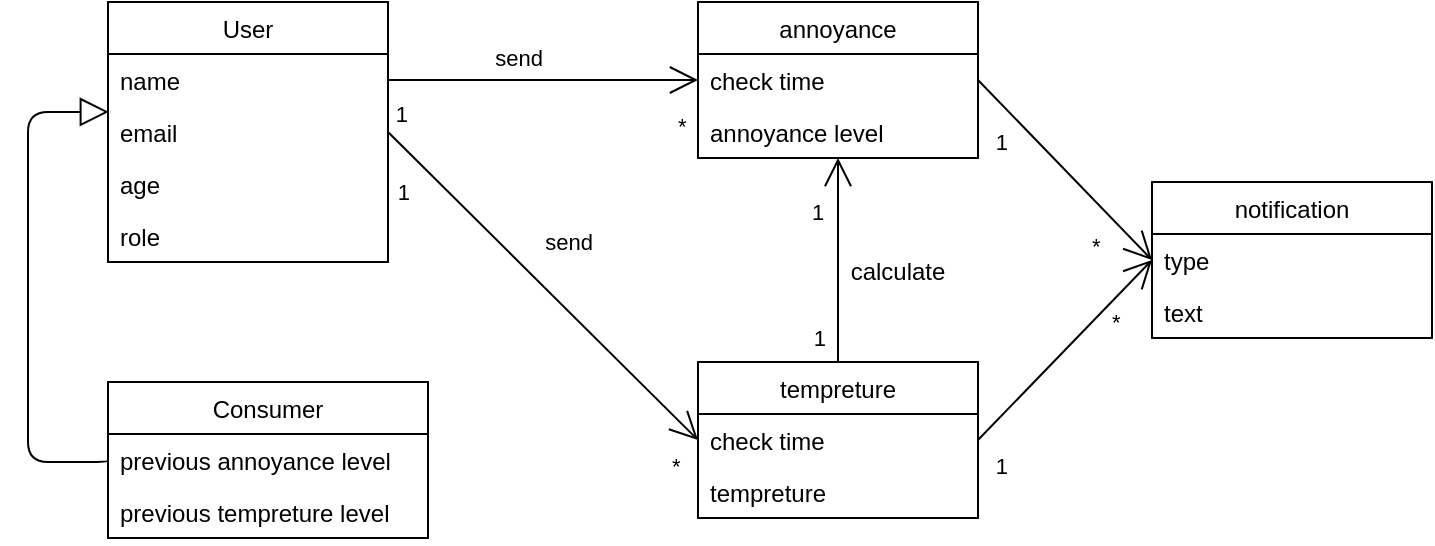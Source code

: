 <mxfile version="22.0.4" type="device">
  <diagram id="mCyr1kptdM3YggUfpTlr" name="Page-1">
    <mxGraphModel dx="1330" dy="1906" grid="1" gridSize="10" guides="1" tooltips="1" connect="1" arrows="1" fold="1" page="1" pageScale="1" pageWidth="850" pageHeight="1100" math="0" shadow="0">
      <root>
        <mxCell id="0" />
        <mxCell id="1" parent="0" />
        <mxCell id="RMtQjLJvcsIaxz_irh20-2" value="User" style="swimlane;fontStyle=0;childLayout=stackLayout;horizontal=1;startSize=26;fillColor=none;horizontalStack=0;resizeParent=1;resizeParentMax=0;resizeLast=0;collapsible=1;marginBottom=0;" parent="1" vertex="1">
          <mxGeometry x="280" y="-970" width="140" height="130" as="geometry">
            <mxRectangle x="280" y="-970" width="70" height="30" as="alternateBounds" />
          </mxGeometry>
        </mxCell>
        <mxCell id="RMtQjLJvcsIaxz_irh20-3" value="name" style="text;strokeColor=none;fillColor=none;align=left;verticalAlign=top;spacingLeft=4;spacingRight=4;overflow=hidden;rotatable=0;points=[[0,0.5],[1,0.5]];portConstraint=eastwest;" parent="RMtQjLJvcsIaxz_irh20-2" vertex="1">
          <mxGeometry y="26" width="140" height="26" as="geometry" />
        </mxCell>
        <mxCell id="RMtQjLJvcsIaxz_irh20-4" value="email" style="text;strokeColor=none;fillColor=none;align=left;verticalAlign=top;spacingLeft=4;spacingRight=4;overflow=hidden;rotatable=0;points=[[0,0.5],[1,0.5]];portConstraint=eastwest;" parent="RMtQjLJvcsIaxz_irh20-2" vertex="1">
          <mxGeometry y="52" width="140" height="26" as="geometry" />
        </mxCell>
        <mxCell id="RMtQjLJvcsIaxz_irh20-5" value="age" style="text;strokeColor=none;fillColor=none;align=left;verticalAlign=top;spacingLeft=4;spacingRight=4;overflow=hidden;rotatable=0;points=[[0,0.5],[1,0.5]];portConstraint=eastwest;" parent="RMtQjLJvcsIaxz_irh20-2" vertex="1">
          <mxGeometry y="78" width="140" height="26" as="geometry" />
        </mxCell>
        <mxCell id="RMtQjLJvcsIaxz_irh20-6" value="role" style="text;strokeColor=none;fillColor=none;align=left;verticalAlign=top;spacingLeft=4;spacingRight=4;overflow=hidden;rotatable=0;points=[[0,0.5],[1,0.5]];portConstraint=eastwest;" parent="RMtQjLJvcsIaxz_irh20-2" vertex="1">
          <mxGeometry y="104" width="140" height="26" as="geometry" />
        </mxCell>
        <mxCell id="RMtQjLJvcsIaxz_irh20-8" value="annoyance" style="swimlane;fontStyle=0;childLayout=stackLayout;horizontal=1;startSize=26;fillColor=none;horizontalStack=0;resizeParent=1;resizeParentMax=0;resizeLast=0;collapsible=1;marginBottom=0;" parent="1" vertex="1">
          <mxGeometry x="575" y="-970" width="140" height="78" as="geometry">
            <mxRectangle x="520" y="-940" width="100" height="30" as="alternateBounds" />
          </mxGeometry>
        </mxCell>
        <mxCell id="RMtQjLJvcsIaxz_irh20-9" value="check time" style="text;strokeColor=none;fillColor=none;align=left;verticalAlign=top;spacingLeft=4;spacingRight=4;overflow=hidden;rotatable=0;points=[[0,0.5],[1,0.5]];portConstraint=eastwest;" parent="RMtQjLJvcsIaxz_irh20-8" vertex="1">
          <mxGeometry y="26" width="140" height="26" as="geometry" />
        </mxCell>
        <mxCell id="on-PZeMUi1xkSiczZd_k-5" value="annoyance level" style="text;strokeColor=none;fillColor=none;align=left;verticalAlign=top;spacingLeft=4;spacingRight=4;overflow=hidden;rotatable=0;points=[[0,0.5],[1,0.5]];portConstraint=eastwest;" vertex="1" parent="RMtQjLJvcsIaxz_irh20-8">
          <mxGeometry y="52" width="140" height="26" as="geometry" />
        </mxCell>
        <mxCell id="RMtQjLJvcsIaxz_irh20-15" value="Consumer" style="swimlane;fontStyle=0;childLayout=stackLayout;horizontal=1;startSize=26;fillColor=none;horizontalStack=0;resizeParent=1;resizeParentMax=0;resizeLast=0;collapsible=1;marginBottom=0;" parent="1" vertex="1">
          <mxGeometry x="280" y="-780" width="160" height="78" as="geometry" />
        </mxCell>
        <mxCell id="on-PZeMUi1xkSiczZd_k-28" value="previous annoyance level" style="text;strokeColor=none;fillColor=none;align=left;verticalAlign=top;spacingLeft=4;spacingRight=4;overflow=hidden;rotatable=0;points=[[0,0.5],[1,0.5]];portConstraint=eastwest;" vertex="1" parent="RMtQjLJvcsIaxz_irh20-15">
          <mxGeometry y="26" width="160" height="26" as="geometry" />
        </mxCell>
        <mxCell id="on-PZeMUi1xkSiczZd_k-29" value="previous tempreture level" style="text;strokeColor=none;fillColor=none;align=left;verticalAlign=top;spacingLeft=4;spacingRight=4;overflow=hidden;rotatable=0;points=[[0,0.5],[1,0.5]];portConstraint=eastwest;" vertex="1" parent="RMtQjLJvcsIaxz_irh20-15">
          <mxGeometry y="52" width="160" height="26" as="geometry" />
        </mxCell>
        <mxCell id="RMtQjLJvcsIaxz_irh20-18" value="" style="endArrow=none;html=1;startSize=12;startArrow=block;startFill=0;exitX=0.003;exitY=0.115;exitDx=0;exitDy=0;exitPerimeter=0;edgeStyle=orthogonalEdgeStyle;entryX=0;entryY=0.5;entryDx=0;entryDy=0;" parent="1" source="RMtQjLJvcsIaxz_irh20-4" target="RMtQjLJvcsIaxz_irh20-15" edge="1">
          <mxGeometry relative="1" as="geometry">
            <mxPoint x="200" y="-840" as="sourcePoint" />
            <mxPoint x="240" y="-680" as="targetPoint" />
            <Array as="points">
              <mxPoint x="240" y="-915" />
              <mxPoint x="240" y="-740" />
            </Array>
          </mxGeometry>
        </mxCell>
        <mxCell id="RMtQjLJvcsIaxz_irh20-26" value="" style="endArrow=none;html=1;startSize=12;startArrow=open;startFill=0;entryX=1;entryY=0.5;entryDx=0;entryDy=0;exitX=0;exitY=0.5;exitDx=0;exitDy=0;" parent="1" source="RMtQjLJvcsIaxz_irh20-9" target="RMtQjLJvcsIaxz_irh20-3" edge="1">
          <mxGeometry relative="1" as="geometry">
            <mxPoint x="460.42" y="-960" as="sourcePoint" />
            <mxPoint x="460" y="-758.99" as="targetPoint" />
          </mxGeometry>
        </mxCell>
        <mxCell id="RMtQjLJvcsIaxz_irh20-27" value="*" style="edgeLabel;resizable=0;html=1;align=left;verticalAlign=bottom;" parent="RMtQjLJvcsIaxz_irh20-26" connectable="0" vertex="1">
          <mxGeometry x="-1" relative="1" as="geometry">
            <mxPoint x="-12" y="31" as="offset" />
          </mxGeometry>
        </mxCell>
        <mxCell id="RMtQjLJvcsIaxz_irh20-28" value="1" style="edgeLabel;resizable=0;html=1;align=right;verticalAlign=bottom;" parent="RMtQjLJvcsIaxz_irh20-26" connectable="0" vertex="1">
          <mxGeometry x="1" relative="1" as="geometry">
            <mxPoint x="10" y="25" as="offset" />
          </mxGeometry>
        </mxCell>
        <mxCell id="RMtQjLJvcsIaxz_irh20-30" value="send" style="edgeLabel;html=1;align=center;verticalAlign=middle;resizable=0;points=[];" parent="RMtQjLJvcsIaxz_irh20-26" vertex="1" connectable="0">
          <mxGeometry x="0.17" y="2" relative="1" as="geometry">
            <mxPoint y="-13" as="offset" />
          </mxGeometry>
        </mxCell>
        <mxCell id="on-PZeMUi1xkSiczZd_k-21" value="tempreture" style="swimlane;fontStyle=0;childLayout=stackLayout;horizontal=1;startSize=26;fillColor=none;horizontalStack=0;resizeParent=1;resizeParentMax=0;resizeLast=0;collapsible=1;marginBottom=0;" vertex="1" parent="1">
          <mxGeometry x="575" y="-790" width="140" height="78" as="geometry">
            <mxRectangle x="520" y="-940" width="100" height="30" as="alternateBounds" />
          </mxGeometry>
        </mxCell>
        <mxCell id="on-PZeMUi1xkSiczZd_k-22" value="check time" style="text;strokeColor=none;fillColor=none;align=left;verticalAlign=top;spacingLeft=4;spacingRight=4;overflow=hidden;rotatable=0;points=[[0,0.5],[1,0.5]];portConstraint=eastwest;" vertex="1" parent="on-PZeMUi1xkSiczZd_k-21">
          <mxGeometry y="26" width="140" height="26" as="geometry" />
        </mxCell>
        <mxCell id="on-PZeMUi1xkSiczZd_k-23" value="tempreture" style="text;strokeColor=none;fillColor=none;align=left;verticalAlign=top;spacingLeft=4;spacingRight=4;overflow=hidden;rotatable=0;points=[[0,0.5],[1,0.5]];portConstraint=eastwest;" vertex="1" parent="on-PZeMUi1xkSiczZd_k-21">
          <mxGeometry y="52" width="140" height="26" as="geometry" />
        </mxCell>
        <mxCell id="on-PZeMUi1xkSiczZd_k-36" value="send" style="edgeLabel;html=1;align=center;verticalAlign=middle;resizable=0;points=[];" vertex="1" connectable="0" parent="1">
          <mxGeometry x="510" y="-850" as="geometry" />
        </mxCell>
        <mxCell id="on-PZeMUi1xkSiczZd_k-38" value="" style="endArrow=none;html=1;startSize=12;startArrow=open;startFill=0;entryX=0.5;entryY=0;entryDx=0;entryDy=0;" edge="1" parent="1" source="on-PZeMUi1xkSiczZd_k-5" target="on-PZeMUi1xkSiczZd_k-21">
          <mxGeometry relative="1" as="geometry">
            <mxPoint x="585" y="-921" as="sourcePoint" />
            <mxPoint x="485" y="-921" as="targetPoint" />
          </mxGeometry>
        </mxCell>
        <mxCell id="on-PZeMUi1xkSiczZd_k-39" value="1" style="edgeLabel;resizable=0;html=1;align=left;verticalAlign=bottom;" connectable="0" vertex="1" parent="on-PZeMUi1xkSiczZd_k-38">
          <mxGeometry x="-1" relative="1" as="geometry">
            <mxPoint x="-15" y="35" as="offset" />
          </mxGeometry>
        </mxCell>
        <mxCell id="on-PZeMUi1xkSiczZd_k-40" value="1" style="edgeLabel;resizable=0;html=1;align=right;verticalAlign=bottom;" connectable="0" vertex="1" parent="on-PZeMUi1xkSiczZd_k-38">
          <mxGeometry x="1" relative="1" as="geometry">
            <mxPoint x="-6" y="-4" as="offset" />
          </mxGeometry>
        </mxCell>
        <mxCell id="on-PZeMUi1xkSiczZd_k-42" value="calculate" style="text;html=1;strokeColor=none;fillColor=none;align=center;verticalAlign=middle;whiteSpace=wrap;rounded=0;" vertex="1" parent="1">
          <mxGeometry x="645" y="-850" width="60" height="30" as="geometry" />
        </mxCell>
        <mxCell id="on-PZeMUi1xkSiczZd_k-46" value="" style="endArrow=none;html=1;startSize=12;startArrow=open;startFill=0;entryX=1;entryY=0.5;entryDx=0;entryDy=0;exitX=0;exitY=0.5;exitDx=0;exitDy=0;" edge="1" parent="1" source="on-PZeMUi1xkSiczZd_k-22" target="RMtQjLJvcsIaxz_irh20-4">
          <mxGeometry relative="1" as="geometry">
            <mxPoint x="600" y="-882" as="sourcePoint" />
            <mxPoint x="600" y="-780" as="targetPoint" />
          </mxGeometry>
        </mxCell>
        <mxCell id="on-PZeMUi1xkSiczZd_k-47" value="*" style="edgeLabel;resizable=0;html=1;align=left;verticalAlign=bottom;" connectable="0" vertex="1" parent="on-PZeMUi1xkSiczZd_k-46">
          <mxGeometry x="-1" relative="1" as="geometry">
            <mxPoint x="-15" y="21" as="offset" />
          </mxGeometry>
        </mxCell>
        <mxCell id="on-PZeMUi1xkSiczZd_k-48" value="1" style="edgeLabel;resizable=0;html=1;align=right;verticalAlign=bottom;" connectable="0" vertex="1" parent="on-PZeMUi1xkSiczZd_k-46">
          <mxGeometry x="1" relative="1" as="geometry">
            <mxPoint x="12" y="39" as="offset" />
          </mxGeometry>
        </mxCell>
        <mxCell id="on-PZeMUi1xkSiczZd_k-66" value="notification" style="swimlane;fontStyle=0;childLayout=stackLayout;horizontal=1;startSize=26;fillColor=none;horizontalStack=0;resizeParent=1;resizeParentMax=0;resizeLast=0;collapsible=1;marginBottom=0;" vertex="1" parent="1">
          <mxGeometry x="802" y="-880" width="140" height="78" as="geometry">
            <mxRectangle x="520" y="-940" width="100" height="30" as="alternateBounds" />
          </mxGeometry>
        </mxCell>
        <mxCell id="on-PZeMUi1xkSiczZd_k-67" value="type" style="text;strokeColor=none;fillColor=none;align=left;verticalAlign=top;spacingLeft=4;spacingRight=4;overflow=hidden;rotatable=0;points=[[0,0.5],[1,0.5]];portConstraint=eastwest;" vertex="1" parent="on-PZeMUi1xkSiczZd_k-66">
          <mxGeometry y="26" width="140" height="26" as="geometry" />
        </mxCell>
        <mxCell id="on-PZeMUi1xkSiczZd_k-68" value="text" style="text;strokeColor=none;fillColor=none;align=left;verticalAlign=top;spacingLeft=4;spacingRight=4;overflow=hidden;rotatable=0;points=[[0,0.5],[1,0.5]];portConstraint=eastwest;" vertex="1" parent="on-PZeMUi1xkSiczZd_k-66">
          <mxGeometry y="52" width="140" height="26" as="geometry" />
        </mxCell>
        <mxCell id="on-PZeMUi1xkSiczZd_k-71" value="" style="endArrow=none;html=1;startSize=12;startArrow=open;startFill=0;entryX=1;entryY=0.5;entryDx=0;entryDy=0;exitX=0;exitY=0.5;exitDx=0;exitDy=0;" edge="1" parent="1" source="on-PZeMUi1xkSiczZd_k-67" target="RMtQjLJvcsIaxz_irh20-9">
          <mxGeometry relative="1" as="geometry">
            <mxPoint x="875" y="-776" as="sourcePoint" />
            <mxPoint x="720" y="-930" as="targetPoint" />
          </mxGeometry>
        </mxCell>
        <mxCell id="on-PZeMUi1xkSiczZd_k-75" value="*" style="edgeLabel;resizable=0;html=1;align=left;verticalAlign=bottom;" connectable="0" vertex="1" parent="1">
          <mxGeometry x="770" y="-840" as="geometry" />
        </mxCell>
        <mxCell id="on-PZeMUi1xkSiczZd_k-76" value="" style="endArrow=none;html=1;startSize=12;startArrow=open;startFill=0;entryX=1;entryY=0.5;entryDx=0;entryDy=0;exitX=0;exitY=0.5;exitDx=0;exitDy=0;" edge="1" parent="1" source="on-PZeMUi1xkSiczZd_k-67" target="on-PZeMUi1xkSiczZd_k-22">
          <mxGeometry relative="1" as="geometry">
            <mxPoint x="812" y="-831" as="sourcePoint" />
            <mxPoint x="725" y="-921" as="targetPoint" />
          </mxGeometry>
        </mxCell>
        <mxCell id="on-PZeMUi1xkSiczZd_k-80" value="*" style="edgeLabel;resizable=0;html=1;align=left;verticalAlign=bottom;" connectable="0" vertex="1" parent="1">
          <mxGeometry x="780" y="-802" as="geometry" />
        </mxCell>
        <mxCell id="on-PZeMUi1xkSiczZd_k-81" value="1" style="edgeLabel;resizable=0;html=1;align=right;verticalAlign=bottom;" connectable="0" vertex="1" parent="1">
          <mxGeometry x="730" y="-730" as="geometry" />
        </mxCell>
        <mxCell id="on-PZeMUi1xkSiczZd_k-84" value="1" style="edgeLabel;resizable=0;html=1;align=right;verticalAlign=bottom;" connectable="0" vertex="1" parent="1">
          <mxGeometry x="730" y="-892" as="geometry" />
        </mxCell>
      </root>
    </mxGraphModel>
  </diagram>
</mxfile>
